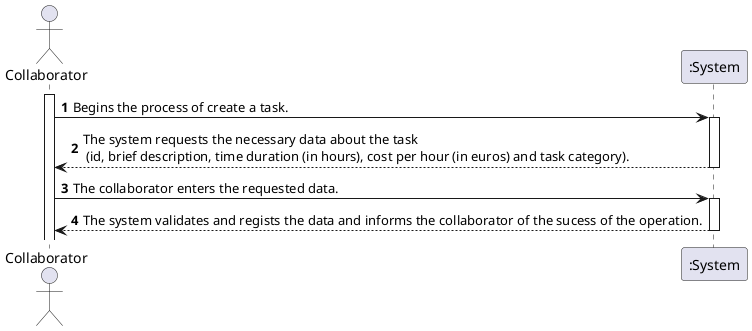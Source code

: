 @startuml
autonumber
actor "Collaborator" as actor
participant ":System" as SYS

activate actor

actor -> SYS : Begins the process of create a task.
activate SYS
SYS ---> actor :The system requests the necessary data about the task\n (id, brief description, time duration (in hours), cost per hour (in euros) and task category).
deactivate SYS
actor -> SYS : The collaborator enters the requested data.
activate SYS
SYS ---> actor :The system validates and regists the data and informs the collaborator of the sucess of the operation.
deactivate SYS



@enduml